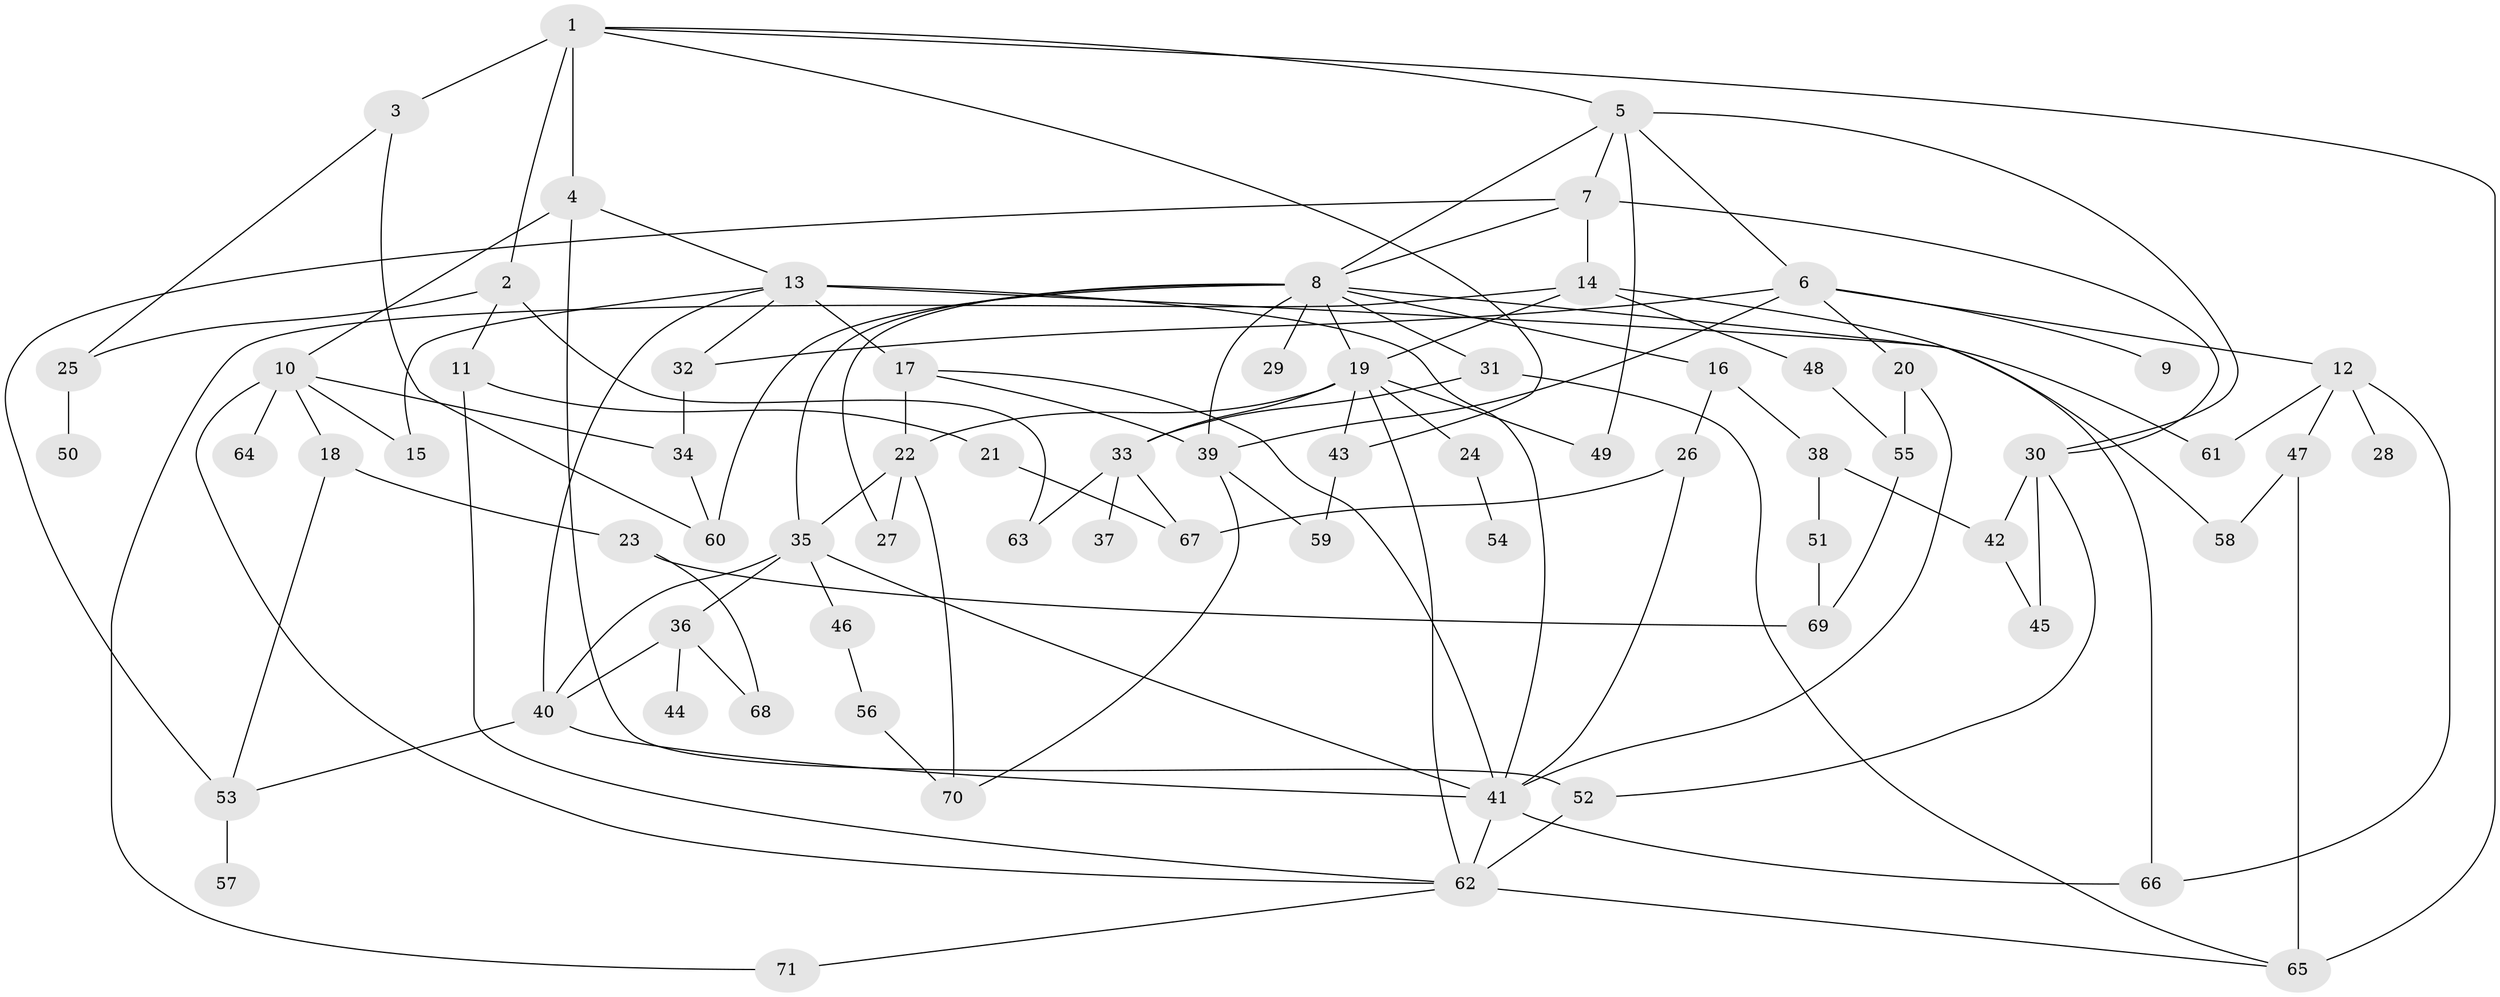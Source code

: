 // original degree distribution, {8: 0.014084507042253521, 5: 0.06338028169014084, 3: 0.23943661971830985, 4: 0.09859154929577464, 7: 0.02112676056338028, 6: 0.04929577464788732, 2: 0.2887323943661972, 1: 0.22535211267605634}
// Generated by graph-tools (version 1.1) at 2025/34/03/09/25 02:34:02]
// undirected, 71 vertices, 121 edges
graph export_dot {
graph [start="1"]
  node [color=gray90,style=filled];
  1;
  2;
  3;
  4;
  5;
  6;
  7;
  8;
  9;
  10;
  11;
  12;
  13;
  14;
  15;
  16;
  17;
  18;
  19;
  20;
  21;
  22;
  23;
  24;
  25;
  26;
  27;
  28;
  29;
  30;
  31;
  32;
  33;
  34;
  35;
  36;
  37;
  38;
  39;
  40;
  41;
  42;
  43;
  44;
  45;
  46;
  47;
  48;
  49;
  50;
  51;
  52;
  53;
  54;
  55;
  56;
  57;
  58;
  59;
  60;
  61;
  62;
  63;
  64;
  65;
  66;
  67;
  68;
  69;
  70;
  71;
  1 -- 2 [weight=1.0];
  1 -- 3 [weight=2.0];
  1 -- 4 [weight=1.0];
  1 -- 5 [weight=1.0];
  1 -- 43 [weight=1.0];
  1 -- 65 [weight=1.0];
  2 -- 11 [weight=1.0];
  2 -- 25 [weight=1.0];
  2 -- 63 [weight=1.0];
  3 -- 25 [weight=1.0];
  3 -- 60 [weight=1.0];
  4 -- 10 [weight=1.0];
  4 -- 13 [weight=1.0];
  4 -- 52 [weight=1.0];
  5 -- 6 [weight=1.0];
  5 -- 7 [weight=1.0];
  5 -- 8 [weight=1.0];
  5 -- 30 [weight=1.0];
  5 -- 49 [weight=1.0];
  6 -- 9 [weight=1.0];
  6 -- 12 [weight=1.0];
  6 -- 20 [weight=1.0];
  6 -- 32 [weight=1.0];
  6 -- 39 [weight=1.0];
  7 -- 8 [weight=1.0];
  7 -- 14 [weight=1.0];
  7 -- 30 [weight=1.0];
  7 -- 53 [weight=1.0];
  8 -- 16 [weight=1.0];
  8 -- 19 [weight=1.0];
  8 -- 27 [weight=1.0];
  8 -- 29 [weight=2.0];
  8 -- 31 [weight=1.0];
  8 -- 35 [weight=1.0];
  8 -- 39 [weight=1.0];
  8 -- 58 [weight=1.0];
  8 -- 60 [weight=1.0];
  10 -- 15 [weight=1.0];
  10 -- 18 [weight=1.0];
  10 -- 34 [weight=1.0];
  10 -- 62 [weight=1.0];
  10 -- 64 [weight=1.0];
  11 -- 21 [weight=1.0];
  11 -- 62 [weight=1.0];
  12 -- 28 [weight=1.0];
  12 -- 47 [weight=1.0];
  12 -- 61 [weight=1.0];
  12 -- 66 [weight=1.0];
  13 -- 15 [weight=1.0];
  13 -- 17 [weight=2.0];
  13 -- 32 [weight=1.0];
  13 -- 40 [weight=1.0];
  13 -- 41 [weight=1.0];
  13 -- 61 [weight=1.0];
  14 -- 19 [weight=1.0];
  14 -- 48 [weight=1.0];
  14 -- 66 [weight=1.0];
  14 -- 71 [weight=1.0];
  16 -- 26 [weight=1.0];
  16 -- 38 [weight=1.0];
  17 -- 22 [weight=1.0];
  17 -- 39 [weight=1.0];
  17 -- 41 [weight=1.0];
  18 -- 23 [weight=1.0];
  18 -- 53 [weight=1.0];
  19 -- 22 [weight=1.0];
  19 -- 24 [weight=1.0];
  19 -- 33 [weight=1.0];
  19 -- 43 [weight=1.0];
  19 -- 49 [weight=1.0];
  19 -- 62 [weight=1.0];
  20 -- 41 [weight=1.0];
  20 -- 55 [weight=1.0];
  21 -- 67 [weight=1.0];
  22 -- 27 [weight=1.0];
  22 -- 35 [weight=1.0];
  22 -- 70 [weight=1.0];
  23 -- 68 [weight=1.0];
  23 -- 69 [weight=1.0];
  24 -- 54 [weight=1.0];
  25 -- 50 [weight=1.0];
  26 -- 41 [weight=1.0];
  26 -- 67 [weight=1.0];
  30 -- 42 [weight=2.0];
  30 -- 45 [weight=2.0];
  30 -- 52 [weight=1.0];
  31 -- 33 [weight=1.0];
  31 -- 65 [weight=1.0];
  32 -- 34 [weight=1.0];
  33 -- 37 [weight=1.0];
  33 -- 63 [weight=1.0];
  33 -- 67 [weight=1.0];
  34 -- 60 [weight=1.0];
  35 -- 36 [weight=1.0];
  35 -- 40 [weight=1.0];
  35 -- 41 [weight=1.0];
  35 -- 46 [weight=1.0];
  36 -- 40 [weight=1.0];
  36 -- 44 [weight=1.0];
  36 -- 68 [weight=1.0];
  38 -- 42 [weight=1.0];
  38 -- 51 [weight=1.0];
  39 -- 59 [weight=1.0];
  39 -- 70 [weight=1.0];
  40 -- 41 [weight=1.0];
  40 -- 53 [weight=1.0];
  41 -- 62 [weight=1.0];
  41 -- 66 [weight=1.0];
  42 -- 45 [weight=1.0];
  43 -- 59 [weight=1.0];
  46 -- 56 [weight=1.0];
  47 -- 58 [weight=1.0];
  47 -- 65 [weight=2.0];
  48 -- 55 [weight=1.0];
  51 -- 69 [weight=1.0];
  52 -- 62 [weight=2.0];
  53 -- 57 [weight=2.0];
  55 -- 69 [weight=1.0];
  56 -- 70 [weight=1.0];
  62 -- 65 [weight=1.0];
  62 -- 71 [weight=1.0];
}

